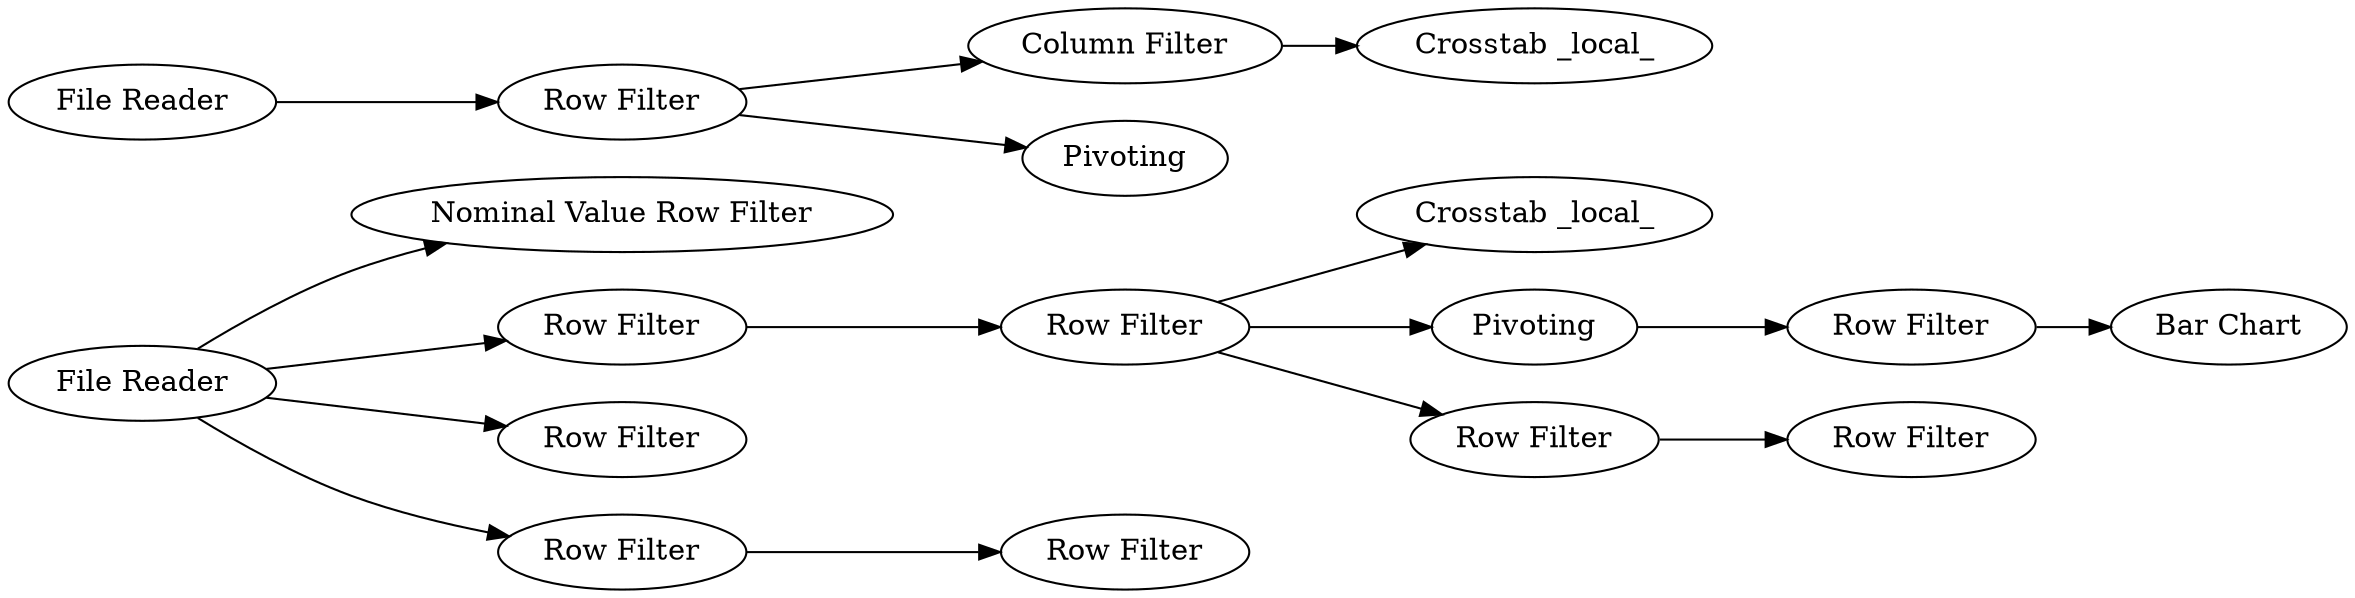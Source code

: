 digraph {
	"6533939662619623548_8" [label="Nominal Value Row Filter"]
	"6533939662619623548_23" [label="Row Filter"]
	"6533939662619623548_3" [label="Row Filter"]
	"6533939662619623548_25" [label="Row Filter"]
	"6533939662619623548_26" [label="Crosstab _local_"]
	"6533939662619623548_2" [label="File Reader"]
	"6533939662619623548_27" [label="Bar Chart"]
	"6533939662619623548_1" [label="File Reader"]
	"6533939662619623548_6" [label="Column Filter"]
	"6533939662619623548_24" [label="Row Filter"]
	"6533939662619623548_19" [label=Pivoting]
	"6533939662619623548_5" [label="Crosstab _local_"]
	"6533939662619623548_21" [label="Row Filter"]
	"6533939662619623548_20" [label="Row Filter"]
	"6533939662619623548_7" [label="Row Filter"]
	"6533939662619623548_28" [label="Row Filter"]
	"6533939662619623548_22" [label="Row Filter"]
	"6533939662619623548_4" [label=Pivoting]
	"6533939662619623548_1" -> "6533939662619623548_22"
	"6533939662619623548_19" -> "6533939662619623548_28"
	"6533939662619623548_6" -> "6533939662619623548_5"
	"6533939662619623548_25" -> "6533939662619623548_26"
	"6533939662619623548_25" -> "6533939662619623548_7"
	"6533939662619623548_3" -> "6533939662619623548_6"
	"6533939662619623548_3" -> "6533939662619623548_4"
	"6533939662619623548_1" -> "6533939662619623548_8"
	"6533939662619623548_25" -> "6533939662619623548_19"
	"6533939662619623548_1" -> "6533939662619623548_24"
	"6533939662619623548_7" -> "6533939662619623548_20"
	"6533939662619623548_1" -> "6533939662619623548_21"
	"6533939662619623548_2" -> "6533939662619623548_3"
	"6533939662619623548_22" -> "6533939662619623548_23"
	"6533939662619623548_24" -> "6533939662619623548_25"
	"6533939662619623548_28" -> "6533939662619623548_27"
	rankdir=LR
}
